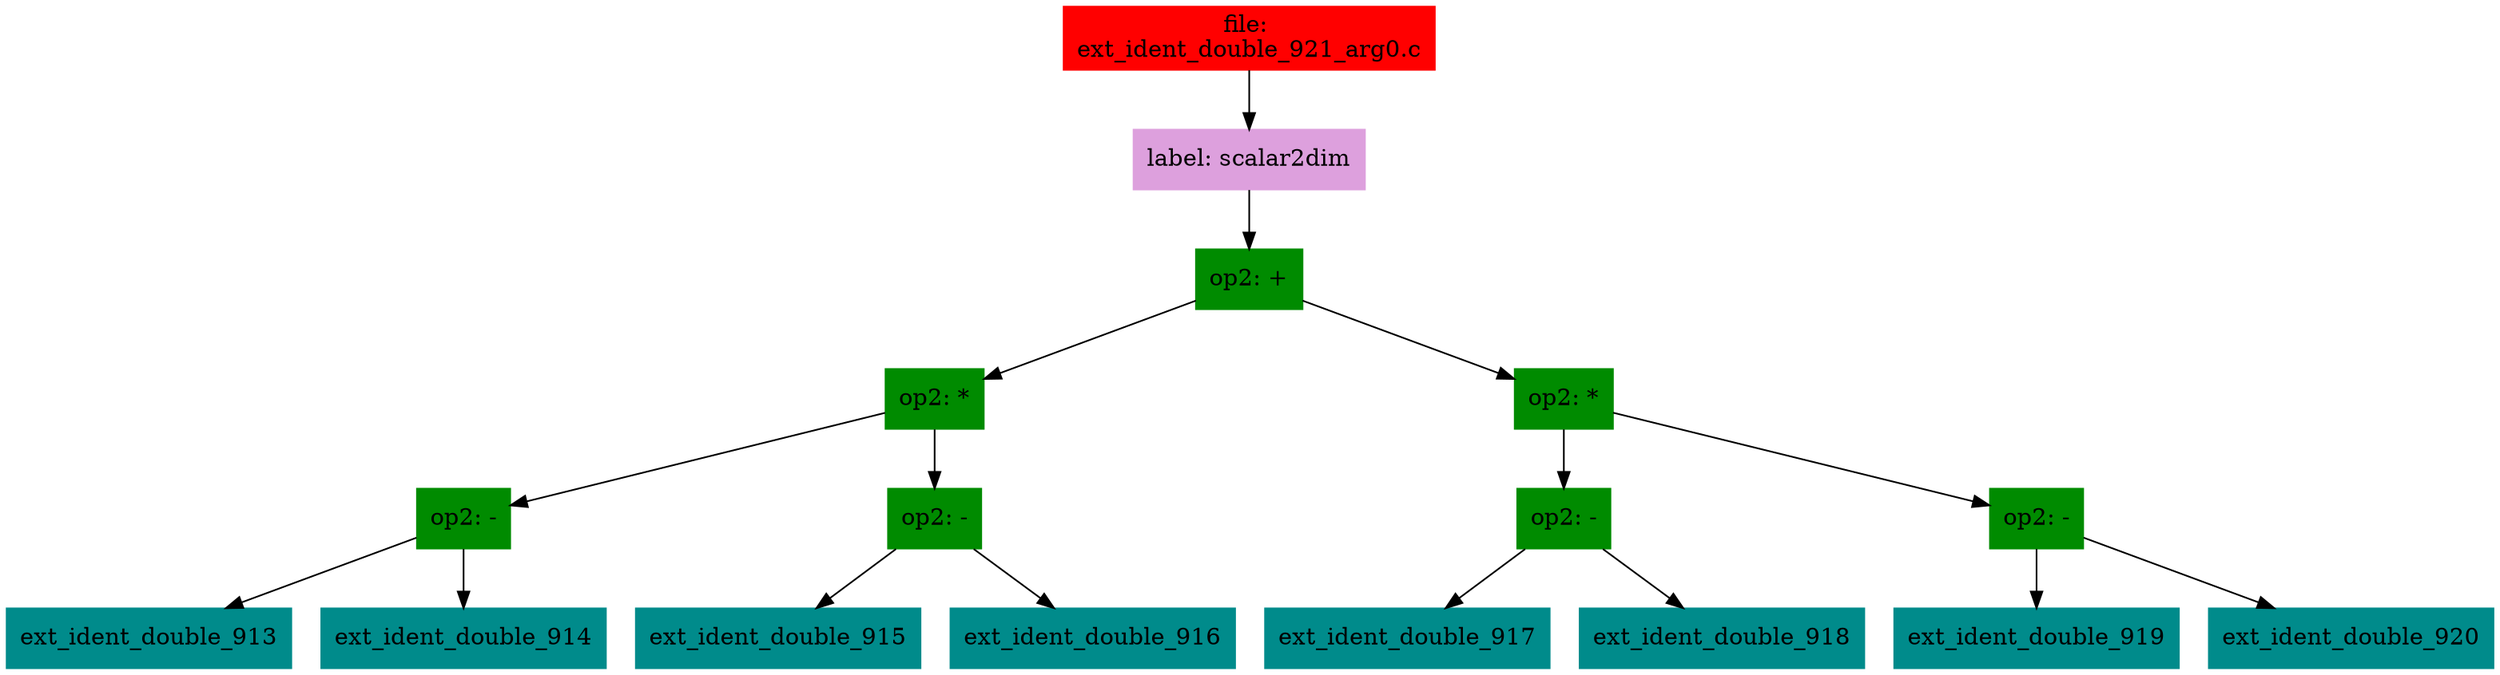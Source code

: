 digraph G {
node [shape=box]

0 [label="file: 
ext_ident_double_921_arg0.c",color=red, style=filled]
1 [label="label: scalar2dim",color=plum, style=filled]
0 -> 1
2 [label="op2: +",color=green4, style=filled]
1 -> 2
3 [label="op2: *",color=green4, style=filled]
2 -> 3
4 [label="op2: -",color=green4, style=filled]
3 -> 4
5 [label="ext_ident_double_913",color=cyan4, style=filled]
4 -> 5
10 [label="ext_ident_double_914",color=cyan4, style=filled]
4 -> 10
15 [label="op2: -",color=green4, style=filled]
3 -> 15
16 [label="ext_ident_double_915",color=cyan4, style=filled]
15 -> 16
23 [label="ext_ident_double_916",color=cyan4, style=filled]
15 -> 23
30 [label="op2: *",color=green4, style=filled]
2 -> 30
31 [label="op2: -",color=green4, style=filled]
30 -> 31
32 [label="ext_ident_double_917",color=cyan4, style=filled]
31 -> 32
37 [label="ext_ident_double_918",color=cyan4, style=filled]
31 -> 37
42 [label="op2: -",color=green4, style=filled]
30 -> 42
43 [label="ext_ident_double_919",color=cyan4, style=filled]
42 -> 43
50 [label="ext_ident_double_920",color=cyan4, style=filled]
42 -> 50


}

